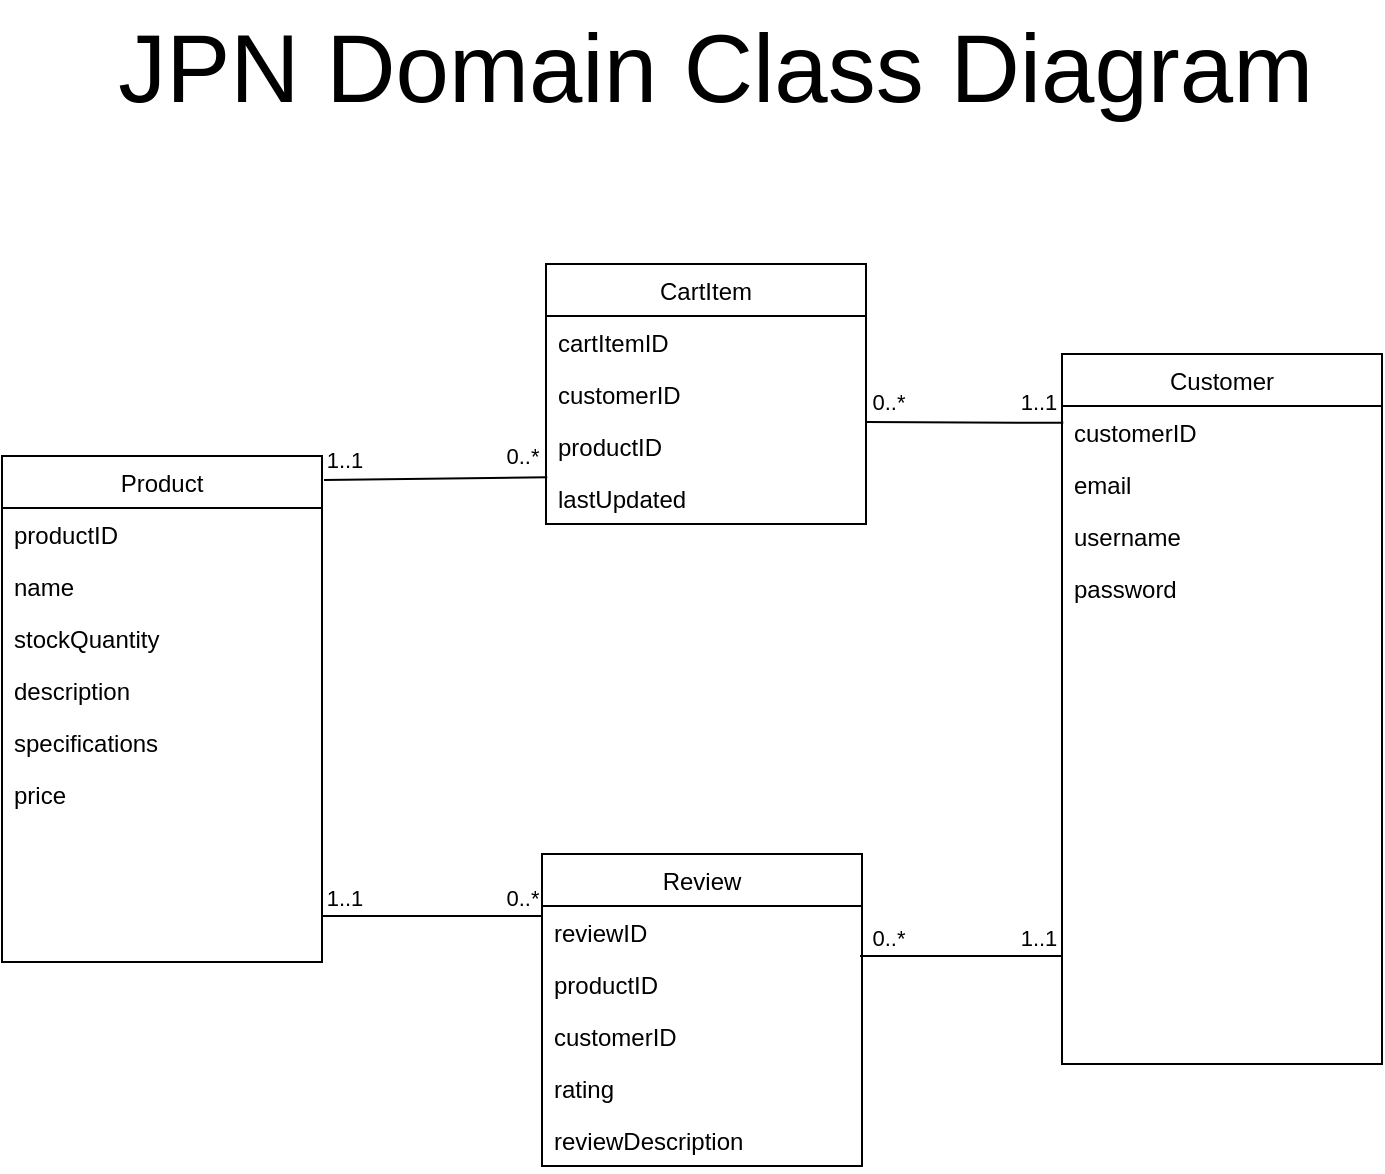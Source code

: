 <mxfile version="22.0.6" type="github">
  <diagram id="C5RBs43oDa-KdzZeNtuy" name="Page-1">
    <mxGraphModel dx="1173" dy="2174" grid="0" gridSize="10" guides="1" tooltips="1" connect="1" arrows="1" fold="1" page="0" pageScale="1" pageWidth="827" pageHeight="1169" math="0" shadow="0">
      <root>
        <mxCell id="WIyWlLk6GJQsqaUBKTNV-0" />
        <mxCell id="WIyWlLk6GJQsqaUBKTNV-1" parent="WIyWlLk6GJQsqaUBKTNV-0" />
        <mxCell id="zkfFHV4jXpPFQw0GAbJ--0" value="Customer" style="swimlane;fontStyle=0;align=center;verticalAlign=top;childLayout=stackLayout;horizontal=1;startSize=26;horizontalStack=0;resizeParent=1;resizeLast=0;collapsible=1;marginBottom=0;rounded=0;shadow=0;strokeWidth=1;" parent="WIyWlLk6GJQsqaUBKTNV-1" vertex="1">
          <mxGeometry x="785" y="-456" width="160" height="355" as="geometry">
            <mxRectangle x="230" y="140" width="160" height="26" as="alternateBounds" />
          </mxGeometry>
        </mxCell>
        <mxCell id="zkfFHV4jXpPFQw0GAbJ--1" value="customerID" style="text;align=left;verticalAlign=top;spacingLeft=4;spacingRight=4;overflow=hidden;rotatable=0;points=[[0,0.5],[1,0.5]];portConstraint=eastwest;" parent="zkfFHV4jXpPFQw0GAbJ--0" vertex="1">
          <mxGeometry y="26" width="160" height="26" as="geometry" />
        </mxCell>
        <mxCell id="Pcg-VJzL9Ytv7MtiEfbT-0" value="email" style="text;align=left;verticalAlign=top;spacingLeft=4;spacingRight=4;overflow=hidden;rotatable=0;points=[[0,0.5],[1,0.5]];portConstraint=eastwest;rounded=0;shadow=0;html=0;" parent="zkfFHV4jXpPFQw0GAbJ--0" vertex="1">
          <mxGeometry y="52" width="160" height="26" as="geometry" />
        </mxCell>
        <mxCell id="zkfFHV4jXpPFQw0GAbJ--2" value="username" style="text;align=left;verticalAlign=top;spacingLeft=4;spacingRight=4;overflow=hidden;rotatable=0;points=[[0,0.5],[1,0.5]];portConstraint=eastwest;rounded=0;shadow=0;html=0;" parent="zkfFHV4jXpPFQw0GAbJ--0" vertex="1">
          <mxGeometry y="78" width="160" height="26" as="geometry" />
        </mxCell>
        <mxCell id="zkfFHV4jXpPFQw0GAbJ--3" value="password" style="text;align=left;verticalAlign=top;spacingLeft=4;spacingRight=4;overflow=hidden;rotatable=0;points=[[0,0.5],[1,0.5]];portConstraint=eastwest;rounded=0;shadow=0;html=0;" parent="zkfFHV4jXpPFQw0GAbJ--0" vertex="1">
          <mxGeometry y="104" width="160" height="26" as="geometry" />
        </mxCell>
        <mxCell id="QerYOHBh2395KTOmJNXo-2" value="Review" style="swimlane;fontStyle=0;align=center;verticalAlign=top;childLayout=stackLayout;horizontal=1;startSize=26;horizontalStack=0;resizeParent=1;resizeLast=0;collapsible=1;marginBottom=0;rounded=0;shadow=0;strokeWidth=1;" parent="WIyWlLk6GJQsqaUBKTNV-1" vertex="1">
          <mxGeometry x="525" y="-206" width="160" height="156" as="geometry">
            <mxRectangle x="230" y="140" width="160" height="26" as="alternateBounds" />
          </mxGeometry>
        </mxCell>
        <mxCell id="QerYOHBh2395KTOmJNXo-3" value="reviewID" style="text;align=left;verticalAlign=top;spacingLeft=4;spacingRight=4;overflow=hidden;rotatable=0;points=[[0,0.5],[1,0.5]];portConstraint=eastwest;" parent="QerYOHBh2395KTOmJNXo-2" vertex="1">
          <mxGeometry y="26" width="160" height="26" as="geometry" />
        </mxCell>
        <mxCell id="QerYOHBh2395KTOmJNXo-24" value="productID" style="text;align=left;verticalAlign=top;spacingLeft=4;spacingRight=4;overflow=hidden;rotatable=0;points=[[0,0.5],[1,0.5]];portConstraint=eastwest;rounded=0;shadow=0;html=0;" parent="QerYOHBh2395KTOmJNXo-2" vertex="1">
          <mxGeometry y="52" width="160" height="26" as="geometry" />
        </mxCell>
        <mxCell id="Pcg-VJzL9Ytv7MtiEfbT-8" value="customerID" style="text;align=left;verticalAlign=top;spacingLeft=4;spacingRight=4;overflow=hidden;rotatable=0;points=[[0,0.5],[1,0.5]];portConstraint=eastwest;" parent="QerYOHBh2395KTOmJNXo-2" vertex="1">
          <mxGeometry y="78" width="160" height="26" as="geometry" />
        </mxCell>
        <mxCell id="QerYOHBh2395KTOmJNXo-4" value="rating" style="text;align=left;verticalAlign=top;spacingLeft=4;spacingRight=4;overflow=hidden;rotatable=0;points=[[0,0.5],[1,0.5]];portConstraint=eastwest;rounded=0;shadow=0;html=0;" parent="QerYOHBh2395KTOmJNXo-2" vertex="1">
          <mxGeometry y="104" width="160" height="26" as="geometry" />
        </mxCell>
        <mxCell id="QerYOHBh2395KTOmJNXo-6" value="reviewDescription" style="text;align=left;verticalAlign=top;spacingLeft=4;spacingRight=4;overflow=hidden;rotatable=0;points=[[0,0.5],[1,0.5]];portConstraint=eastwest;rounded=0;shadow=0;html=0;" parent="QerYOHBh2395KTOmJNXo-2" vertex="1">
          <mxGeometry y="130" width="160" height="26" as="geometry" />
        </mxCell>
        <mxCell id="QerYOHBh2395KTOmJNXo-25" value="Product" style="swimlane;fontStyle=0;align=center;verticalAlign=top;childLayout=stackLayout;horizontal=1;startSize=26;horizontalStack=0;resizeParent=1;resizeLast=0;collapsible=1;marginBottom=0;rounded=0;shadow=0;strokeWidth=1;" parent="WIyWlLk6GJQsqaUBKTNV-1" vertex="1">
          <mxGeometry x="255" y="-405" width="160" height="253" as="geometry">
            <mxRectangle x="230" y="140" width="160" height="26" as="alternateBounds" />
          </mxGeometry>
        </mxCell>
        <mxCell id="QerYOHBh2395KTOmJNXo-27" value="productID" style="text;align=left;verticalAlign=top;spacingLeft=4;spacingRight=4;overflow=hidden;rotatable=0;points=[[0,0.5],[1,0.5]];portConstraint=eastwest;rounded=0;shadow=0;html=0;" parent="QerYOHBh2395KTOmJNXo-25" vertex="1">
          <mxGeometry y="26" width="160" height="26" as="geometry" />
        </mxCell>
        <mxCell id="QerYOHBh2395KTOmJNXo-28" value="name" style="text;align=left;verticalAlign=top;spacingLeft=4;spacingRight=4;overflow=hidden;rotatable=0;points=[[0,0.5],[1,0.5]];portConstraint=eastwest;rounded=0;shadow=0;html=0;" parent="QerYOHBh2395KTOmJNXo-25" vertex="1">
          <mxGeometry y="52" width="160" height="26" as="geometry" />
        </mxCell>
        <mxCell id="QerYOHBh2395KTOmJNXo-29" value="stockQuantity" style="text;align=left;verticalAlign=top;spacingLeft=4;spacingRight=4;overflow=hidden;rotatable=0;points=[[0,0.5],[1,0.5]];portConstraint=eastwest;rounded=0;shadow=0;html=0;" parent="QerYOHBh2395KTOmJNXo-25" vertex="1">
          <mxGeometry y="78" width="160" height="26" as="geometry" />
        </mxCell>
        <mxCell id="QerYOHBh2395KTOmJNXo-30" value="description" style="text;align=left;verticalAlign=top;spacingLeft=4;spacingRight=4;overflow=hidden;rotatable=0;points=[[0,0.5],[1,0.5]];portConstraint=eastwest;rounded=0;shadow=0;html=0;" parent="QerYOHBh2395KTOmJNXo-25" vertex="1">
          <mxGeometry y="104" width="160" height="26" as="geometry" />
        </mxCell>
        <mxCell id="QerYOHBh2395KTOmJNXo-36" value="specifications" style="text;align=left;verticalAlign=top;spacingLeft=4;spacingRight=4;overflow=hidden;rotatable=0;points=[[0,0.5],[1,0.5]];portConstraint=eastwest;rounded=0;shadow=0;html=0;" parent="QerYOHBh2395KTOmJNXo-25" vertex="1">
          <mxGeometry y="130" width="160" height="26" as="geometry" />
        </mxCell>
        <mxCell id="v1PpU62E6GoBb0kWGiIs-42" value="price" style="text;align=left;verticalAlign=top;spacingLeft=4;spacingRight=4;overflow=hidden;rotatable=0;points=[[0,0.5],[1,0.5]];portConstraint=eastwest;rounded=0;shadow=0;html=0;" parent="QerYOHBh2395KTOmJNXo-25" vertex="1">
          <mxGeometry y="156" width="160" height="26" as="geometry" />
        </mxCell>
        <mxCell id="Pcg-VJzL9Ytv7MtiEfbT-3" value="CartItem" style="swimlane;fontStyle=0;align=center;verticalAlign=top;childLayout=stackLayout;horizontal=1;startSize=26;horizontalStack=0;resizeParent=1;resizeLast=0;collapsible=1;marginBottom=0;rounded=0;shadow=0;strokeWidth=1;" parent="WIyWlLk6GJQsqaUBKTNV-1" vertex="1">
          <mxGeometry x="527" y="-501" width="160" height="130" as="geometry">
            <mxRectangle x="230" y="140" width="160" height="26" as="alternateBounds" />
          </mxGeometry>
        </mxCell>
        <mxCell id="Pcg-VJzL9Ytv7MtiEfbT-4" value="cartItemID" style="text;align=left;verticalAlign=top;spacingLeft=4;spacingRight=4;overflow=hidden;rotatable=0;points=[[0,0.5],[1,0.5]];portConstraint=eastwest;" parent="Pcg-VJzL9Ytv7MtiEfbT-3" vertex="1">
          <mxGeometry y="26" width="160" height="26" as="geometry" />
        </mxCell>
        <mxCell id="Pcg-VJzL9Ytv7MtiEfbT-5" value="customerID" style="text;align=left;verticalAlign=top;spacingLeft=4;spacingRight=4;overflow=hidden;rotatable=0;points=[[0,0.5],[1,0.5]];portConstraint=eastwest;" parent="Pcg-VJzL9Ytv7MtiEfbT-3" vertex="1">
          <mxGeometry y="52" width="160" height="26" as="geometry" />
        </mxCell>
        <mxCell id="Pcg-VJzL9Ytv7MtiEfbT-6" value="productID" style="text;align=left;verticalAlign=top;spacingLeft=4;spacingRight=4;overflow=hidden;rotatable=0;points=[[0,0.5],[1,0.5]];portConstraint=eastwest;rounded=0;shadow=0;html=0;" parent="Pcg-VJzL9Ytv7MtiEfbT-3" vertex="1">
          <mxGeometry y="78" width="160" height="26" as="geometry" />
        </mxCell>
        <mxCell id="RvLc0hUtq1UqEN8YyfTb-1" value="lastUpdated" style="text;align=left;verticalAlign=top;spacingLeft=4;spacingRight=4;overflow=hidden;rotatable=0;points=[[0,0.5],[1,0.5]];portConstraint=eastwest;rounded=0;shadow=0;html=0;" vertex="1" parent="Pcg-VJzL9Ytv7MtiEfbT-3">
          <mxGeometry y="104" width="160" height="26" as="geometry" />
        </mxCell>
        <mxCell id="v1PpU62E6GoBb0kWGiIs-10" value="" style="endArrow=none;html=1;rounded=0;exitX=0.004;exitY=1.103;exitDx=0;exitDy=0;exitPerimeter=0;" parent="WIyWlLk6GJQsqaUBKTNV-1" source="Pcg-VJzL9Ytv7MtiEfbT-6" edge="1">
          <mxGeometry width="50" height="50" relative="1" as="geometry">
            <mxPoint x="275" y="-346" as="sourcePoint" />
            <mxPoint x="416" y="-393" as="targetPoint" />
          </mxGeometry>
        </mxCell>
        <mxCell id="v1PpU62E6GoBb0kWGiIs-12" value="" style="endArrow=none;html=1;rounded=0;" parent="WIyWlLk6GJQsqaUBKTNV-1" edge="1">
          <mxGeometry width="50" height="50" relative="1" as="geometry">
            <mxPoint x="525" y="-175" as="sourcePoint" />
            <mxPoint x="415" y="-175" as="targetPoint" />
          </mxGeometry>
        </mxCell>
        <mxCell id="v1PpU62E6GoBb0kWGiIs-30" value="" style="endArrow=none;html=1;rounded=0;exitX=0.004;exitY=0.324;exitDx=0;exitDy=0;exitPerimeter=0;" parent="WIyWlLk6GJQsqaUBKTNV-1" source="zkfFHV4jXpPFQw0GAbJ--1" edge="1">
          <mxGeometry width="50" height="50" relative="1" as="geometry">
            <mxPoint x="785" y="-420" as="sourcePoint" />
            <mxPoint x="687" y="-422" as="targetPoint" />
          </mxGeometry>
        </mxCell>
        <mxCell id="v1PpU62E6GoBb0kWGiIs-33" value="" style="endArrow=none;html=1;rounded=0;entryX=1;entryY=0.176;entryDx=0;entryDy=0;entryPerimeter=0;" parent="WIyWlLk6GJQsqaUBKTNV-1" edge="1">
          <mxGeometry width="50" height="50" relative="1" as="geometry">
            <mxPoint x="785" y="-155" as="sourcePoint" />
            <mxPoint x="684" y="-155" as="targetPoint" />
          </mxGeometry>
        </mxCell>
        <mxCell id="v1PpU62E6GoBb0kWGiIs-78" value="0..*" style="edgeLabel;html=1;align=center;verticalAlign=middle;resizable=0;points=[];" parent="WIyWlLk6GJQsqaUBKTNV-1" vertex="1" connectable="0">
          <mxGeometry x="520" y="-424" as="geometry">
            <mxPoint x="-5" y="19" as="offset" />
          </mxGeometry>
        </mxCell>
        <mxCell id="v1PpU62E6GoBb0kWGiIs-79" value="1..1" style="edgeLabel;html=1;align=center;verticalAlign=middle;resizable=0;points=[];" parent="WIyWlLk6GJQsqaUBKTNV-1" vertex="1" connectable="0">
          <mxGeometry x="431" y="-422" as="geometry">
            <mxPoint x="-5" y="19" as="offset" />
          </mxGeometry>
        </mxCell>
        <mxCell id="v1PpU62E6GoBb0kWGiIs-82" value="0..*" style="edgeLabel;html=1;align=center;verticalAlign=middle;resizable=0;points=[];" parent="WIyWlLk6GJQsqaUBKTNV-1" vertex="1" connectable="0">
          <mxGeometry x="520" y="-203" as="geometry">
            <mxPoint x="-5" y="19" as="offset" />
          </mxGeometry>
        </mxCell>
        <mxCell id="v1PpU62E6GoBb0kWGiIs-83" value="1..1" style="edgeLabel;html=1;align=center;verticalAlign=middle;resizable=0;points=[];" parent="WIyWlLk6GJQsqaUBKTNV-1" vertex="1" connectable="0">
          <mxGeometry x="431" y="-203" as="geometry">
            <mxPoint x="-5" y="19" as="offset" />
          </mxGeometry>
        </mxCell>
        <mxCell id="v1PpU62E6GoBb0kWGiIs-84" value="0..*" style="edgeLabel;html=1;align=center;verticalAlign=middle;resizable=0;points=[];" parent="WIyWlLk6GJQsqaUBKTNV-1" vertex="1" connectable="0">
          <mxGeometry x="703" y="-451" as="geometry">
            <mxPoint x="-5" y="19" as="offset" />
          </mxGeometry>
        </mxCell>
        <mxCell id="v1PpU62E6GoBb0kWGiIs-85" value="1..1" style="edgeLabel;html=1;align=center;verticalAlign=middle;resizable=0;points=[];" parent="WIyWlLk6GJQsqaUBKTNV-1" vertex="1" connectable="0">
          <mxGeometry x="778" y="-451" as="geometry">
            <mxPoint x="-5" y="19" as="offset" />
          </mxGeometry>
        </mxCell>
        <mxCell id="v1PpU62E6GoBb0kWGiIs-89" value="1..1" style="edgeLabel;html=1;align=center;verticalAlign=middle;resizable=0;points=[];" parent="WIyWlLk6GJQsqaUBKTNV-1" vertex="1" connectable="0">
          <mxGeometry x="778" y="-183" as="geometry">
            <mxPoint x="-5" y="19" as="offset" />
          </mxGeometry>
        </mxCell>
        <mxCell id="v1PpU62E6GoBb0kWGiIs-90" value="0..*" style="edgeLabel;html=1;align=center;verticalAlign=middle;resizable=0;points=[];" parent="WIyWlLk6GJQsqaUBKTNV-1" vertex="1" connectable="0">
          <mxGeometry x="703" y="-183" as="geometry">
            <mxPoint x="-5" y="19" as="offset" />
          </mxGeometry>
        </mxCell>
        <mxCell id="Wx89c2mpIo1oTdiclApB-0" value="&lt;font style=&quot;font-size: 48px;&quot;&gt;JPN Domain Class Diagram&amp;nbsp;&lt;/font&gt;&lt;p&gt;&lt;br&gt;&lt;br&gt;&lt;/p&gt;" style="text;html=1;align=center;verticalAlign=middle;resizable=0;points=[];autosize=1;strokeColor=none;fillColor=none;" parent="WIyWlLk6GJQsqaUBKTNV-1" vertex="1">
          <mxGeometry x="303" y="-633" width="629" height="122" as="geometry" />
        </mxCell>
      </root>
    </mxGraphModel>
  </diagram>
</mxfile>
